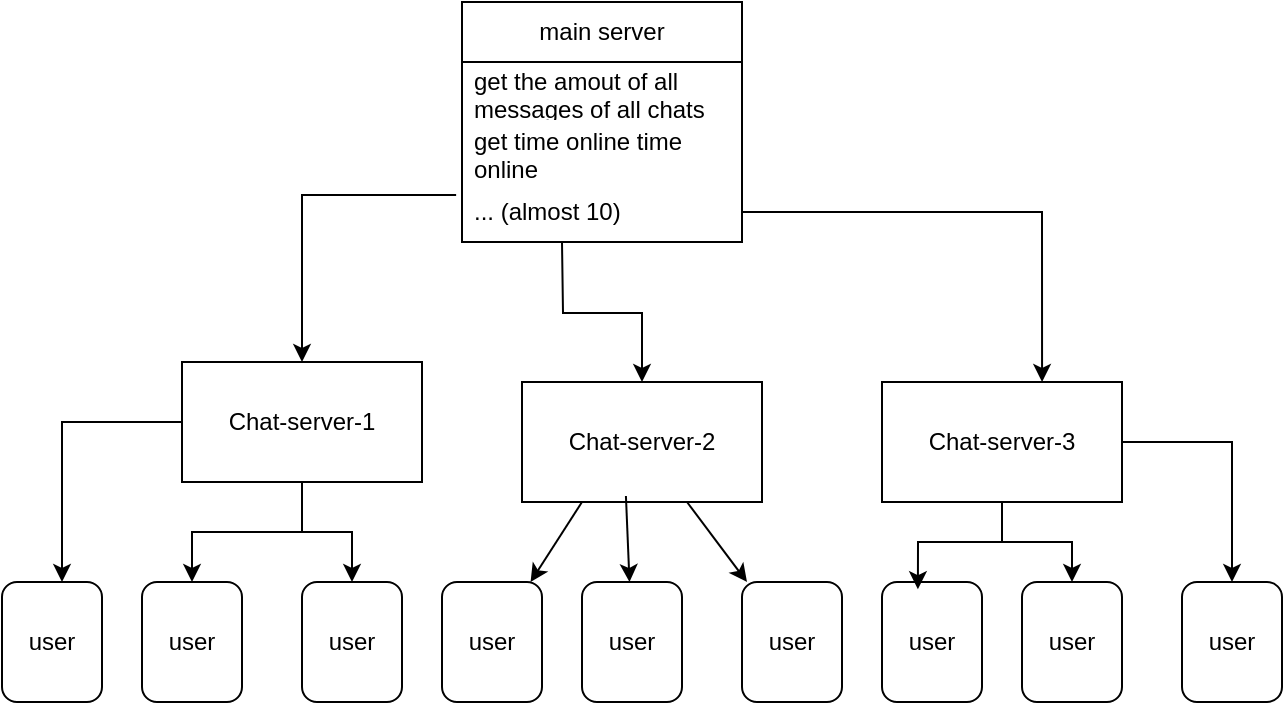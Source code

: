 <mxfile version="24.7.6">
  <diagram name="Page-1" id="cAZHP-yN6HSs87u0jDOH">
    <mxGraphModel dx="1143" dy="656" grid="1" gridSize="10" guides="1" tooltips="1" connect="1" arrows="1" fold="1" page="1" pageScale="1" pageWidth="850" pageHeight="1100" math="0" shadow="0">
      <root>
        <mxCell id="0" />
        <mxCell id="1" parent="0" />
        <mxCell id="cRKh6WoXaZK8nRCGmruw-26" style="edgeStyle=orthogonalEdgeStyle;rounded=0;orthogonalLoop=1;jettySize=auto;html=1;exitX=-0.021;exitY=0.217;exitDx=0;exitDy=0;exitPerimeter=0;" edge="1" parent="1" source="cRKh6WoXaZK8nRCGmruw-32" target="cRKh6WoXaZK8nRCGmruw-2">
          <mxGeometry relative="1" as="geometry">
            <mxPoint x="245" y="200.0" as="sourcePoint" />
          </mxGeometry>
        </mxCell>
        <mxCell id="cRKh6WoXaZK8nRCGmruw-28" style="edgeStyle=orthogonalEdgeStyle;rounded=0;orthogonalLoop=1;jettySize=auto;html=1;" edge="1" parent="1" target="cRKh6WoXaZK8nRCGmruw-3">
          <mxGeometry relative="1" as="geometry">
            <mxPoint x="305" y="230.0" as="sourcePoint" />
          </mxGeometry>
        </mxCell>
        <mxCell id="cRKh6WoXaZK8nRCGmruw-23" style="edgeStyle=orthogonalEdgeStyle;rounded=0;orthogonalLoop=1;jettySize=auto;html=1;entryX=0.5;entryY=0;entryDx=0;entryDy=0;" edge="1" parent="1" source="cRKh6WoXaZK8nRCGmruw-2" target="cRKh6WoXaZK8nRCGmruw-7">
          <mxGeometry relative="1" as="geometry" />
        </mxCell>
        <mxCell id="cRKh6WoXaZK8nRCGmruw-24" style="edgeStyle=orthogonalEdgeStyle;rounded=0;orthogonalLoop=1;jettySize=auto;html=1;entryX=0.5;entryY=0;entryDx=0;entryDy=0;" edge="1" parent="1" source="cRKh6WoXaZK8nRCGmruw-2" target="cRKh6WoXaZK8nRCGmruw-6">
          <mxGeometry relative="1" as="geometry" />
        </mxCell>
        <mxCell id="cRKh6WoXaZK8nRCGmruw-2" value="Chat-server-1" style="rounded=0;whiteSpace=wrap;html=1;" vertex="1" parent="1">
          <mxGeometry x="115" y="290" width="120" height="60" as="geometry" />
        </mxCell>
        <mxCell id="cRKh6WoXaZK8nRCGmruw-3" value="Chat-server-2" style="rounded=0;whiteSpace=wrap;html=1;" vertex="1" parent="1">
          <mxGeometry x="285" y="300" width="120" height="60" as="geometry" />
        </mxCell>
        <mxCell id="cRKh6WoXaZK8nRCGmruw-20" style="edgeStyle=orthogonalEdgeStyle;rounded=0;orthogonalLoop=1;jettySize=auto;html=1;" edge="1" parent="1" source="cRKh6WoXaZK8nRCGmruw-4" target="cRKh6WoXaZK8nRCGmruw-13">
          <mxGeometry relative="1" as="geometry" />
        </mxCell>
        <mxCell id="cRKh6WoXaZK8nRCGmruw-21" style="edgeStyle=orthogonalEdgeStyle;rounded=0;orthogonalLoop=1;jettySize=auto;html=1;" edge="1" parent="1" source="cRKh6WoXaZK8nRCGmruw-4" target="cRKh6WoXaZK8nRCGmruw-12">
          <mxGeometry relative="1" as="geometry" />
        </mxCell>
        <mxCell id="cRKh6WoXaZK8nRCGmruw-4" value="Chat-server-3" style="rounded=0;whiteSpace=wrap;html=1;" vertex="1" parent="1">
          <mxGeometry x="465" y="300" width="120" height="60" as="geometry" />
        </mxCell>
        <mxCell id="cRKh6WoXaZK8nRCGmruw-5" value="user" style="rounded=1;whiteSpace=wrap;html=1;" vertex="1" parent="1">
          <mxGeometry x="25" y="400" width="50" height="60" as="geometry" />
        </mxCell>
        <mxCell id="cRKh6WoXaZK8nRCGmruw-6" value="user" style="rounded=1;whiteSpace=wrap;html=1;" vertex="1" parent="1">
          <mxGeometry x="95" y="400" width="50" height="60" as="geometry" />
        </mxCell>
        <mxCell id="cRKh6WoXaZK8nRCGmruw-7" value="user" style="rounded=1;whiteSpace=wrap;html=1;" vertex="1" parent="1">
          <mxGeometry x="175" y="400" width="50" height="60" as="geometry" />
        </mxCell>
        <mxCell id="cRKh6WoXaZK8nRCGmruw-8" value="user" style="rounded=1;whiteSpace=wrap;html=1;" vertex="1" parent="1">
          <mxGeometry x="245" y="400" width="50" height="60" as="geometry" />
        </mxCell>
        <mxCell id="cRKh6WoXaZK8nRCGmruw-9" value="user" style="rounded=1;whiteSpace=wrap;html=1;" vertex="1" parent="1">
          <mxGeometry x="315" y="400" width="50" height="60" as="geometry" />
        </mxCell>
        <mxCell id="cRKh6WoXaZK8nRCGmruw-10" value="user" style="rounded=1;whiteSpace=wrap;html=1;" vertex="1" parent="1">
          <mxGeometry x="395" y="400" width="50" height="60" as="geometry" />
        </mxCell>
        <mxCell id="cRKh6WoXaZK8nRCGmruw-11" value="user" style="rounded=1;whiteSpace=wrap;html=1;" vertex="1" parent="1">
          <mxGeometry x="465" y="400" width="50" height="60" as="geometry" />
        </mxCell>
        <mxCell id="cRKh6WoXaZK8nRCGmruw-12" value="user" style="rounded=1;whiteSpace=wrap;html=1;" vertex="1" parent="1">
          <mxGeometry x="535" y="400" width="50" height="60" as="geometry" />
        </mxCell>
        <mxCell id="cRKh6WoXaZK8nRCGmruw-13" value="user" style="rounded=1;whiteSpace=wrap;html=1;" vertex="1" parent="1">
          <mxGeometry x="615" y="400" width="50" height="60" as="geometry" />
        </mxCell>
        <mxCell id="cRKh6WoXaZK8nRCGmruw-15" value="" style="endArrow=classic;html=1;rounded=0;exitX=0.433;exitY=0.95;exitDx=0;exitDy=0;exitPerimeter=0;" edge="1" parent="1" source="cRKh6WoXaZK8nRCGmruw-3" target="cRKh6WoXaZK8nRCGmruw-9">
          <mxGeometry width="50" height="50" relative="1" as="geometry">
            <mxPoint x="335" y="420" as="sourcePoint" />
            <mxPoint x="385" y="370" as="targetPoint" />
          </mxGeometry>
        </mxCell>
        <mxCell id="cRKh6WoXaZK8nRCGmruw-16" value="" style="endArrow=classic;html=1;rounded=0;" edge="1" parent="1" source="cRKh6WoXaZK8nRCGmruw-3" target="cRKh6WoXaZK8nRCGmruw-10">
          <mxGeometry width="50" height="50" relative="1" as="geometry">
            <mxPoint x="347" y="367" as="sourcePoint" />
            <mxPoint x="349" y="410" as="targetPoint" />
          </mxGeometry>
        </mxCell>
        <mxCell id="cRKh6WoXaZK8nRCGmruw-17" value="" style="endArrow=classic;html=1;rounded=0;exitX=0.25;exitY=1;exitDx=0;exitDy=0;" edge="1" parent="1" source="cRKh6WoXaZK8nRCGmruw-3" target="cRKh6WoXaZK8nRCGmruw-8">
          <mxGeometry width="50" height="50" relative="1" as="geometry">
            <mxPoint x="378" y="370" as="sourcePoint" />
            <mxPoint x="408" y="410" as="targetPoint" />
          </mxGeometry>
        </mxCell>
        <mxCell id="cRKh6WoXaZK8nRCGmruw-19" style="edgeStyle=orthogonalEdgeStyle;rounded=0;orthogonalLoop=1;jettySize=auto;html=1;entryX=0.359;entryY=0.06;entryDx=0;entryDy=0;entryPerimeter=0;" edge="1" parent="1" source="cRKh6WoXaZK8nRCGmruw-4" target="cRKh6WoXaZK8nRCGmruw-11">
          <mxGeometry relative="1" as="geometry" />
        </mxCell>
        <mxCell id="cRKh6WoXaZK8nRCGmruw-22" style="edgeStyle=orthogonalEdgeStyle;rounded=0;orthogonalLoop=1;jettySize=auto;html=1;entryX=0.6;entryY=0;entryDx=0;entryDy=0;entryPerimeter=0;" edge="1" parent="1" source="cRKh6WoXaZK8nRCGmruw-2" target="cRKh6WoXaZK8nRCGmruw-5">
          <mxGeometry relative="1" as="geometry" />
        </mxCell>
        <mxCell id="cRKh6WoXaZK8nRCGmruw-27" style="edgeStyle=orthogonalEdgeStyle;rounded=0;orthogonalLoop=1;jettySize=auto;html=1;entryX=0.667;entryY=0;entryDx=0;entryDy=0;entryPerimeter=0;exitX=1;exitY=0.5;exitDx=0;exitDy=0;" edge="1" parent="1" source="cRKh6WoXaZK8nRCGmruw-32" target="cRKh6WoXaZK8nRCGmruw-4">
          <mxGeometry relative="1" as="geometry">
            <mxPoint x="365" y="200.0" as="sourcePoint" />
          </mxGeometry>
        </mxCell>
        <mxCell id="cRKh6WoXaZK8nRCGmruw-29" value="main server" style="swimlane;fontStyle=0;childLayout=stackLayout;horizontal=1;startSize=30;horizontalStack=0;resizeParent=1;resizeParentMax=0;resizeLast=0;collapsible=1;marginBottom=0;whiteSpace=wrap;html=1;" vertex="1" parent="1">
          <mxGeometry x="255" y="110" width="140" height="120" as="geometry" />
        </mxCell>
        <mxCell id="cRKh6WoXaZK8nRCGmruw-30" value="get the amout of all messages of all chats" style="text;strokeColor=none;fillColor=none;align=left;verticalAlign=middle;spacingLeft=4;spacingRight=4;overflow=hidden;points=[[0,0.5],[1,0.5]];portConstraint=eastwest;rotatable=0;whiteSpace=wrap;html=1;" vertex="1" parent="cRKh6WoXaZK8nRCGmruw-29">
          <mxGeometry y="30" width="140" height="30" as="geometry" />
        </mxCell>
        <mxCell id="cRKh6WoXaZK8nRCGmruw-31" value="get time online time online" style="text;strokeColor=none;fillColor=none;align=left;verticalAlign=middle;spacingLeft=4;spacingRight=4;overflow=hidden;points=[[0,0.5],[1,0.5]];portConstraint=eastwest;rotatable=0;whiteSpace=wrap;html=1;" vertex="1" parent="cRKh6WoXaZK8nRCGmruw-29">
          <mxGeometry y="60" width="140" height="30" as="geometry" />
        </mxCell>
        <mxCell id="cRKh6WoXaZK8nRCGmruw-32" value="... (almost 10)" style="text;strokeColor=none;fillColor=none;align=left;verticalAlign=middle;spacingLeft=4;spacingRight=4;overflow=hidden;points=[[0,0.5],[1,0.5]];portConstraint=eastwest;rotatable=0;whiteSpace=wrap;html=1;" vertex="1" parent="cRKh6WoXaZK8nRCGmruw-29">
          <mxGeometry y="90" width="140" height="30" as="geometry" />
        </mxCell>
      </root>
    </mxGraphModel>
  </diagram>
</mxfile>
